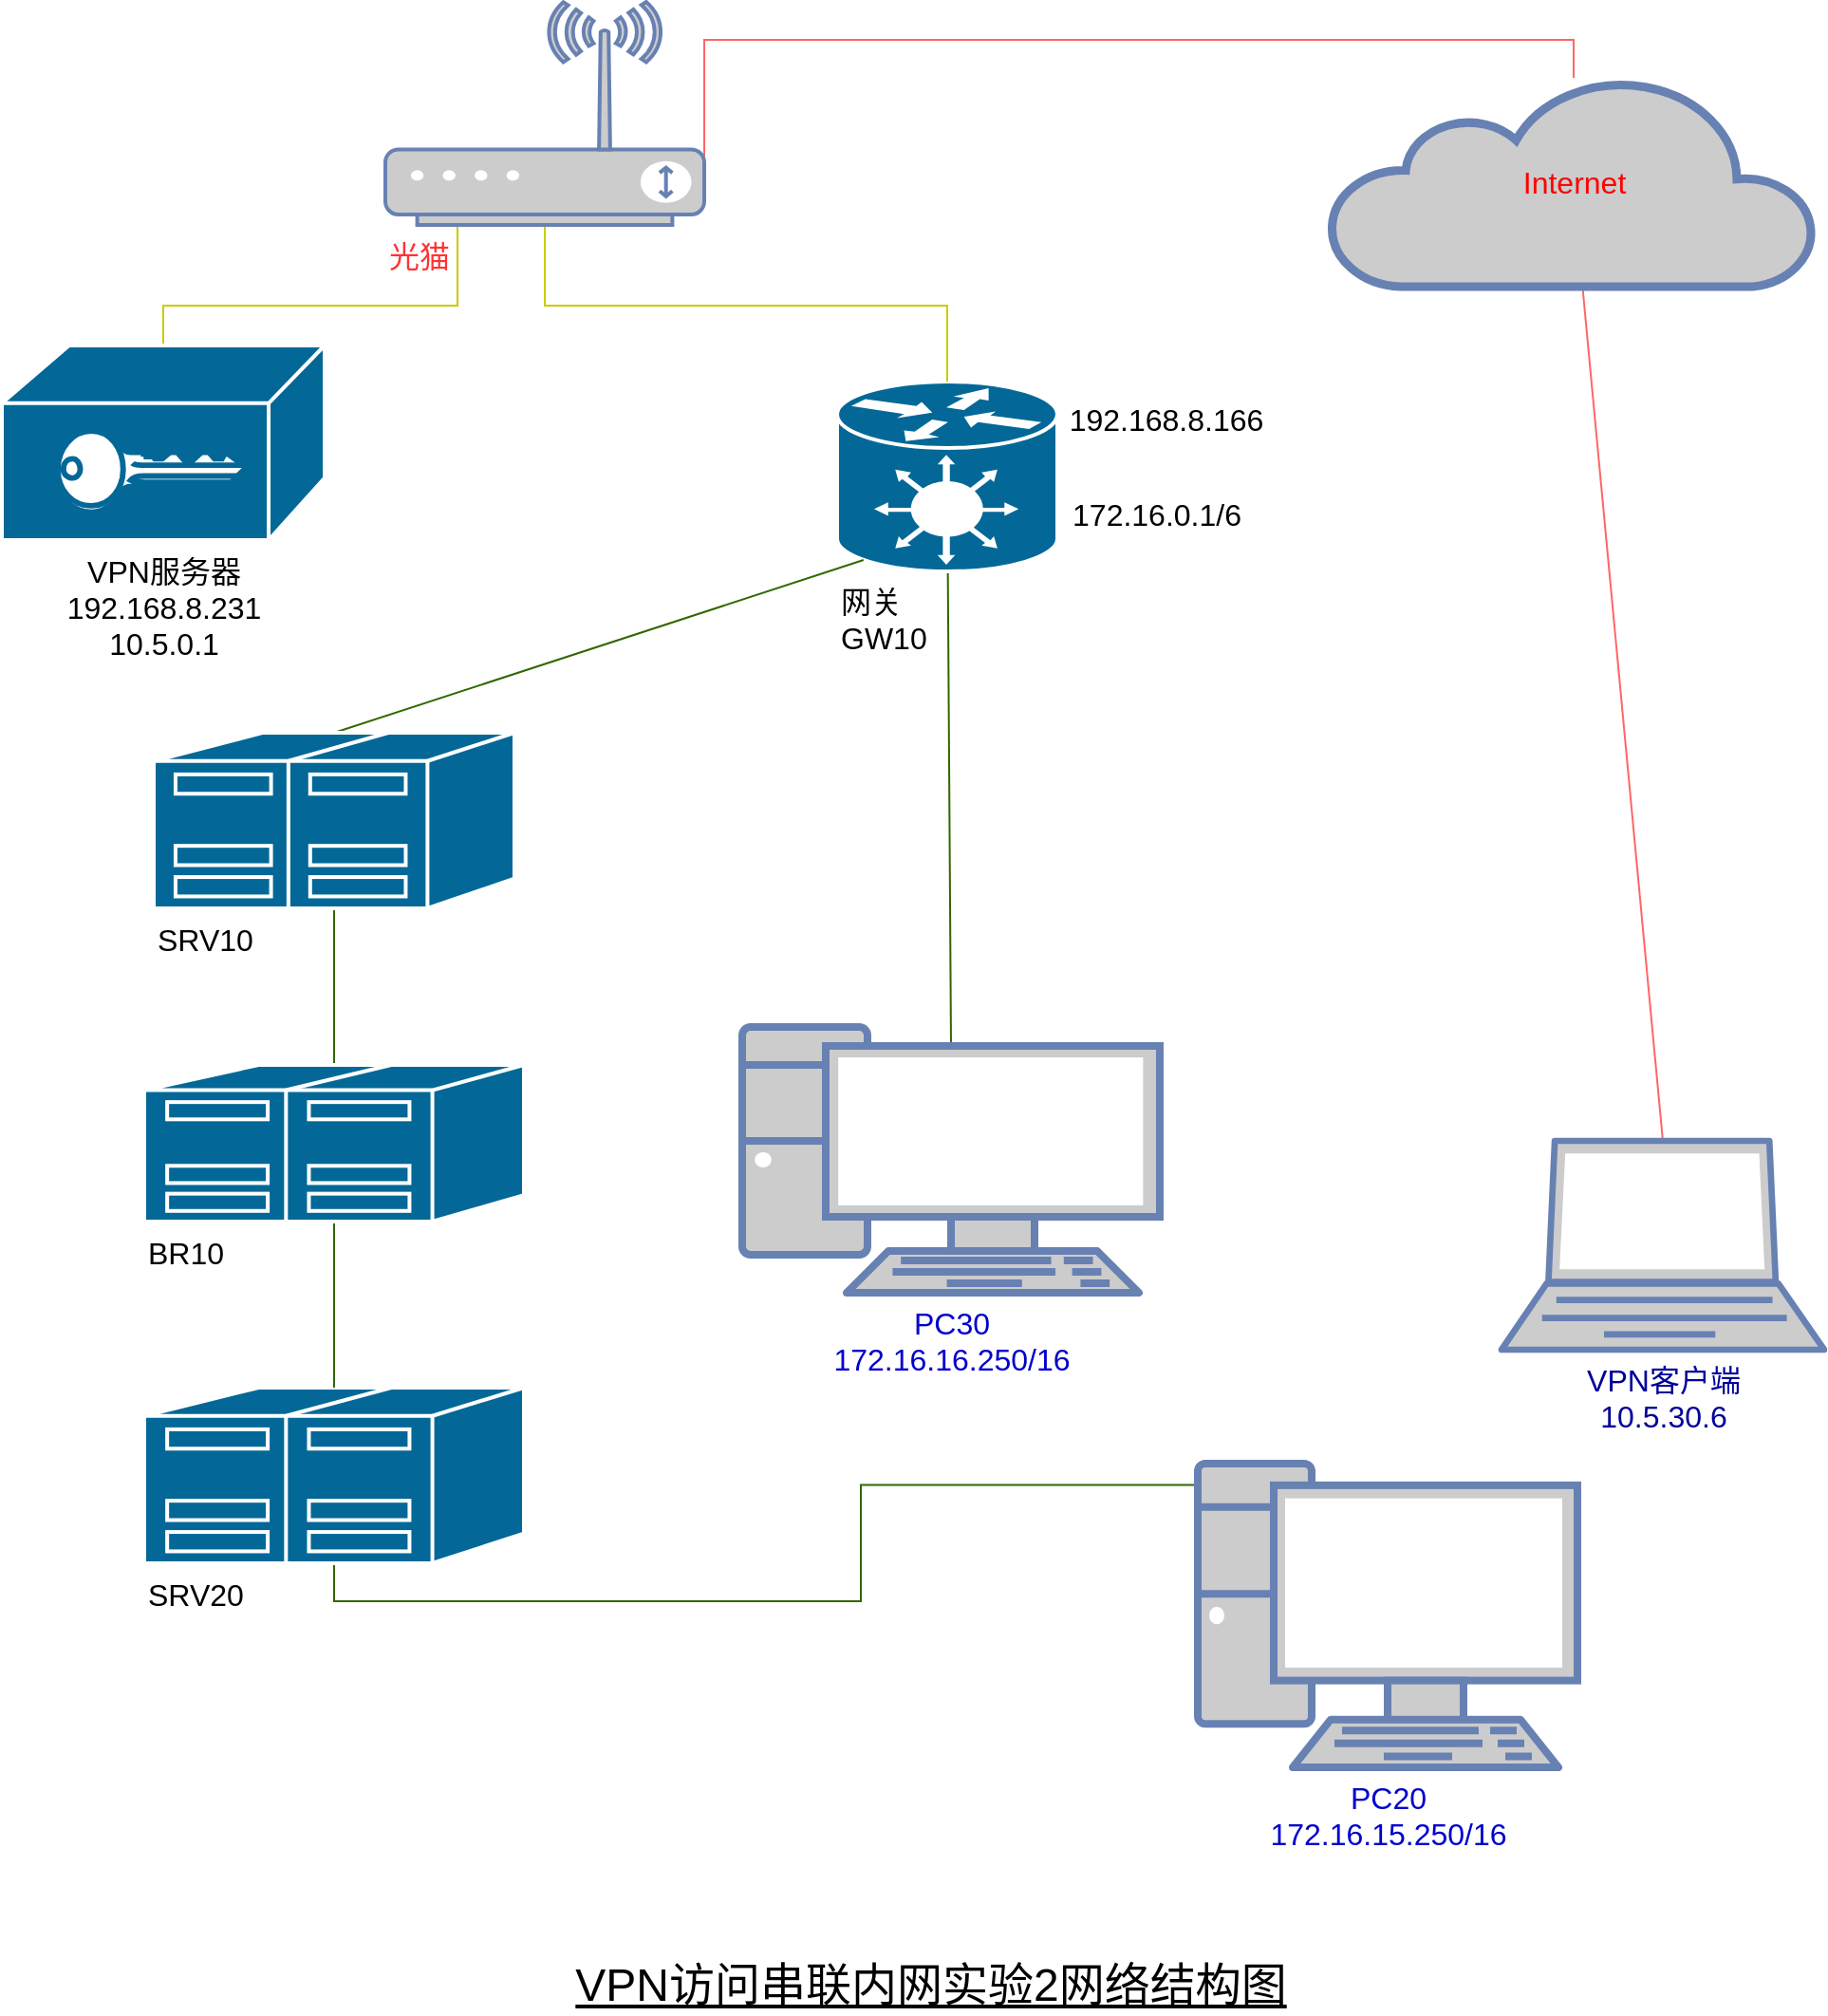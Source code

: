 <mxfile version="13.9.9" type="github">
  <diagram name="Page-1" id="55a83fd1-7818-8e21-69c5-c3457e3827bb">
    <mxGraphModel dx="1157" dy="601" grid="1" gridSize="10" guides="1" tooltips="1" connect="1" arrows="1" fold="1" page="1" pageScale="0.5" pageWidth="1169" pageHeight="827" background="#ffffff" math="0" shadow="0">
      <root>
        <mxCell id="0" />
        <mxCell id="1" parent="0" />
        <mxCell id="G7csEVz0UXpxjY1oYoXJ-40" style="edgeStyle=none;rounded=0;sketch=0;orthogonalLoop=1;jettySize=auto;html=1;exitX=0.5;exitY=0;exitDx=0;exitDy=0;exitPerimeter=0;shadow=0;startArrow=oval;startFill=1;startSize=0;endArrow=oval;endFill=1;endSize=0;fontFamily=Helvetica;fontSize=16;strokeColor=#FF6666;" parent="1" source="G7csEVz0UXpxjY1oYoXJ-6" target="G7csEVz0UXpxjY1oYoXJ-19" edge="1">
          <mxGeometry relative="1" as="geometry" />
        </mxCell>
        <mxCell id="G7csEVz0UXpxjY1oYoXJ-6" value="&lt;div style=&quot;font-size: 16px;&quot;&gt;&lt;font style=&quot;font-size: 16px;&quot; color=&quot;#000099&quot;&gt;VPN客户端&lt;/font&gt;&lt;/div&gt;&lt;div style=&quot;font-size: 16px;&quot;&gt;&lt;font style=&quot;font-size: 16px;&quot; color=&quot;#000099&quot;&gt;10.5.30.6&lt;br style=&quot;font-size: 16px;&quot;&gt;&lt;/font&gt;&lt;/div&gt;" style="fontColor=#0066CC;verticalAlign=top;verticalLabelPosition=bottom;labelPosition=center;align=center;html=1;outlineConnect=0;fillColor=#CCCCCC;strokeColor=#6881B3;gradientColor=none;gradientDirection=north;strokeWidth=2;shape=mxgraph.networks.laptop;fontSize=16;" parent="1" vertex="1">
          <mxGeometry x="880" y="730" width="170" height="110" as="geometry" />
        </mxCell>
        <mxCell id="G7csEVz0UXpxjY1oYoXJ-17" style="orthogonalLoop=1;jettySize=auto;html=1;exitX=0.5;exitY=0.07;exitDx=0;exitDy=0;exitPerimeter=0;endArrow=oval;endFill=1;shadow=0;sketch=0;rounded=0;endSize=0;startSize=0;startArrow=oval;startFill=1;strokeColor=#336600;fontSize=16;" parent="1" source="G7csEVz0UXpxjY1oYoXJ-18" target="G7csEVz0UXpxjY1oYoXJ-20" edge="1">
          <mxGeometry relative="1" as="geometry">
            <mxPoint x="530" y="397.5" as="targetPoint" />
          </mxGeometry>
        </mxCell>
        <mxCell id="G7csEVz0UXpxjY1oYoXJ-18" value="&lt;div style=&quot;font-size: 16px&quot;&gt;&lt;font style=&quot;font-size: 16px&quot; color=&quot;#0000CC&quot;&gt;PC30&lt;br style=&quot;font-size: 16px&quot;&gt;&lt;/font&gt;&lt;/div&gt;&lt;div style=&quot;font-size: 16px&quot;&gt;&lt;font style=&quot;font-size: 16px&quot; color=&quot;#0000CC&quot;&gt;172.16.16.250/16&lt;/font&gt;&lt;/div&gt;" style="fontColor=#0066CC;verticalAlign=top;verticalLabelPosition=bottom;labelPosition=center;align=center;html=1;outlineConnect=0;fillColor=#CCCCCC;strokeColor=#6881B3;gradientColor=none;gradientDirection=north;strokeWidth=2;shape=mxgraph.networks.pc;fontSize=16;" parent="1" vertex="1">
          <mxGeometry x="480" y="670" width="220" height="140" as="geometry" />
        </mxCell>
        <mxCell id="G7csEVz0UXpxjY1oYoXJ-19" value="&lt;font style=&quot;font-size: 16px&quot; color=&quot;#FF0000&quot;&gt;Internet&lt;/font&gt;" style="html=1;outlineConnect=0;fillColor=#CCCCCC;strokeColor=#6881B3;gradientColor=none;gradientDirection=north;strokeWidth=2;shape=mxgraph.networks.cloud;fontColor=#ffffff;fontSize=16;" parent="1" vertex="1">
          <mxGeometry x="790" y="170" width="255" height="110" as="geometry" />
        </mxCell>
        <mxCell id="G7csEVz0UXpxjY1oYoXJ-20" value="&lt;div style=&quot;font-size: 16px;&quot; align=&quot;left&quot;&gt;网关&lt;/div&gt;&lt;div style=&quot;font-size: 16px;&quot; align=&quot;left&quot;&gt;GW10&lt;br style=&quot;font-size: 16px;&quot;&gt;&lt;/div&gt;" style="shape=mxgraph.cisco.hubs_and_gateways.generic_gateway;html=1;pointerEvents=1;dashed=0;fillColor=#036897;strokeColor=#ffffff;strokeWidth=2;verticalLabelPosition=bottom;verticalAlign=top;align=left;outlineConnect=0;fontSize=16;" parent="1" vertex="1">
          <mxGeometry x="530" y="330" width="116" height="100" as="geometry" />
        </mxCell>
        <mxCell id="G7csEVz0UXpxjY1oYoXJ-39" style="edgeStyle=orthogonalEdgeStyle;rounded=0;sketch=0;orthogonalLoop=1;jettySize=auto;html=1;exitX=0.5;exitY=0;exitDx=0;exitDy=0;exitPerimeter=0;shadow=0;startArrow=oval;startFill=1;startSize=0;endArrow=oval;endFill=1;endSize=0;fontFamily=Helvetica;strokeColor=#CCCC00;fontSize=16;" parent="1" source="G7csEVz0UXpxjY1oYoXJ-21" target="G7csEVz0UXpxjY1oYoXJ-37" edge="1">
          <mxGeometry relative="1" as="geometry">
            <Array as="points">
              <mxPoint x="175" y="290" />
              <mxPoint x="330" y="290" />
            </Array>
          </mxGeometry>
        </mxCell>
        <mxCell id="G7csEVz0UXpxjY1oYoXJ-21" value="&lt;div style=&quot;font-size: 16px;&quot;&gt;VPN服务器&lt;/div&gt;&lt;div style=&quot;font-size: 16px;&quot;&gt;192.168.8.231&lt;/div&gt;&lt;div style=&quot;font-size: 16px;&quot;&gt;10.5.0.1&lt;br style=&quot;font-size: 16px;&quot;&gt;&lt;/div&gt;" style="shape=mxgraph.cisco.hubs_and_gateways.vpn_gateway;html=1;pointerEvents=1;dashed=0;fillColor=#036897;strokeColor=#ffffff;strokeWidth=2;verticalLabelPosition=bottom;verticalAlign=top;align=center;outlineConnect=0;fontSize=16;" parent="1" vertex="1">
          <mxGeometry x="90" y="311" width="170" height="102.5" as="geometry" />
        </mxCell>
        <mxCell id="G7csEVz0UXpxjY1oYoXJ-22" value="172.16.0.1/6" style="edgeLabel;html=1;align=center;verticalAlign=middle;resizable=0;points=[];fontSize=16;" parent="1" vertex="1" connectable="0">
          <mxGeometry x="698.005" y="400.0" as="geometry" />
        </mxCell>
        <mxCell id="G7csEVz0UXpxjY1oYoXJ-23" value="&lt;div style=&quot;font-size: 16px;&quot;&gt;192.168.8.166&lt;/div&gt;" style="text;html=1;align=center;verticalAlign=middle;resizable=0;points=[];autosize=1;fontFamily=Helvetica;fontSize=16;" parent="1" vertex="1">
          <mxGeometry x="643" y="340" width="120" height="20" as="geometry" />
        </mxCell>
        <mxCell id="G7csEVz0UXpxjY1oYoXJ-27" style="edgeStyle=none;rounded=0;sketch=0;orthogonalLoop=1;jettySize=auto;html=1;exitX=0.5;exitY=0;exitDx=0;exitDy=0;exitPerimeter=0;entryX=0.12;entryY=0.94;entryDx=0;entryDy=0;entryPerimeter=0;shadow=0;startArrow=oval;startFill=1;startSize=0;endArrow=oval;endFill=1;endSize=0;strokeColor=#336600;fontSize=16;" parent="1" source="G7csEVz0UXpxjY1oYoXJ-29" target="G7csEVz0UXpxjY1oYoXJ-20" edge="1">
          <mxGeometry relative="1" as="geometry" />
        </mxCell>
        <mxCell id="G7csEVz0UXpxjY1oYoXJ-34" style="edgeStyle=orthogonalEdgeStyle;rounded=0;sketch=0;orthogonalLoop=1;jettySize=auto;html=1;exitX=0.5;exitY=1;exitDx=0;exitDy=0;exitPerimeter=0;entryX=0.5;entryY=0.07;entryDx=0;entryDy=0;entryPerimeter=0;shadow=0;startArrow=oval;startFill=1;startSize=0;endArrow=oval;endFill=1;endSize=0;strokeColor=#336600;fontSize=16;" parent="1" source="G7csEVz0UXpxjY1oYoXJ-25" target="G7csEVz0UXpxjY1oYoXJ-33" edge="1">
          <mxGeometry relative="1" as="geometry" />
        </mxCell>
        <mxCell id="G7csEVz0UXpxjY1oYoXJ-25" value="&lt;div style=&quot;font-size: 16px;&quot; align=&quot;left&quot;&gt;SRV20&lt;/div&gt;" style="shape=mxgraph.cisco.servers.standard_host;html=1;pointerEvents=1;dashed=0;fillColor=#036897;strokeColor=#ffffff;strokeWidth=2;verticalLabelPosition=bottom;verticalAlign=top;align=left;outlineConnect=0;fontSize=16;" parent="1" vertex="1">
          <mxGeometry x="165" y="860" width="200" height="92.5" as="geometry" />
        </mxCell>
        <mxCell id="G7csEVz0UXpxjY1oYoXJ-31" style="edgeStyle=none;rounded=0;sketch=0;orthogonalLoop=1;jettySize=auto;html=1;exitX=0.5;exitY=1;exitDx=0;exitDy=0;exitPerimeter=0;entryX=0.5;entryY=0;entryDx=0;entryDy=0;entryPerimeter=0;shadow=0;startArrow=oval;startFill=1;startSize=0;endArrow=oval;endFill=1;endSize=0;strokeColor=#336600;fontSize=16;" parent="1" source="G7csEVz0UXpxjY1oYoXJ-29" target="G7csEVz0UXpxjY1oYoXJ-30" edge="1">
          <mxGeometry relative="1" as="geometry" />
        </mxCell>
        <mxCell id="G7csEVz0UXpxjY1oYoXJ-29" value="&lt;div style=&quot;font-size: 16px;&quot; align=&quot;left&quot;&gt;SRV10&lt;/div&gt;" style="shape=mxgraph.cisco.servers.standard_host;html=1;pointerEvents=1;dashed=0;fillColor=#036897;strokeColor=#ffffff;strokeWidth=2;verticalLabelPosition=bottom;verticalAlign=top;align=left;outlineConnect=0;fontSize=16;" parent="1" vertex="1">
          <mxGeometry x="170" y="515" width="190" height="92.5" as="geometry" />
        </mxCell>
        <mxCell id="G7csEVz0UXpxjY1oYoXJ-32" style="edgeStyle=none;rounded=0;sketch=0;orthogonalLoop=1;jettySize=auto;html=1;shadow=0;startArrow=oval;startFill=1;startSize=0;endArrow=oval;endFill=1;endSize=0;strokeColor=#000000;fontSize=16;" parent="1" source="G7csEVz0UXpxjY1oYoXJ-30" edge="1">
          <mxGeometry relative="1" as="geometry">
            <mxPoint x="295" y="737.5" as="targetPoint" />
          </mxGeometry>
        </mxCell>
        <mxCell id="G7csEVz0UXpxjY1oYoXJ-49" style="edgeStyle=orthogonalEdgeStyle;rounded=0;sketch=0;orthogonalLoop=1;jettySize=auto;html=1;exitX=0.5;exitY=1;exitDx=0;exitDy=0;exitPerimeter=0;entryX=0.5;entryY=0;entryDx=0;entryDy=0;entryPerimeter=0;shadow=0;startArrow=oval;startFill=1;startSize=0;endArrow=oval;endFill=1;endSize=0;fontFamily=Helvetica;fontSize=16;fontColor=#FF3333;strokeColor=#336600;" parent="1" source="G7csEVz0UXpxjY1oYoXJ-30" target="G7csEVz0UXpxjY1oYoXJ-25" edge="1">
          <mxGeometry relative="1" as="geometry" />
        </mxCell>
        <mxCell id="G7csEVz0UXpxjY1oYoXJ-30" value="&lt;div style=&quot;font-size: 16px;&quot; align=&quot;left&quot;&gt;BR10&lt;/div&gt;" style="shape=mxgraph.cisco.servers.standard_host;html=1;pointerEvents=1;dashed=0;fillColor=#036897;strokeColor=#ffffff;strokeWidth=2;verticalLabelPosition=bottom;verticalAlign=top;align=left;outlineConnect=0;fontSize=16;" parent="1" vertex="1">
          <mxGeometry x="165" y="690" width="200" height="82.5" as="geometry" />
        </mxCell>
        <mxCell id="G7csEVz0UXpxjY1oYoXJ-33" value="&lt;div style=&quot;font-size: 16px;&quot;&gt;PC20&lt;/div&gt;&lt;div style=&quot;font-size: 16px;&quot;&gt;172.16.15.250/16&lt;br style=&quot;font-size: 16px;&quot;&gt;&lt;/div&gt;" style="verticalAlign=top;verticalLabelPosition=bottom;labelPosition=center;align=center;html=1;outlineConnect=0;fillColor=#CCCCCC;strokeColor=#6881B3;gradientColor=none;gradientDirection=north;strokeWidth=2;shape=mxgraph.networks.pc;fontColor=#0000CC;fontSize=16;" parent="1" vertex="1">
          <mxGeometry x="720" y="900" width="200" height="160" as="geometry" />
        </mxCell>
        <mxCell id="G7csEVz0UXpxjY1oYoXJ-38" style="edgeStyle=orthogonalEdgeStyle;rounded=0;sketch=0;orthogonalLoop=1;jettySize=auto;html=1;entryX=0.5;entryY=0;entryDx=0;entryDy=0;entryPerimeter=0;shadow=0;startArrow=oval;startFill=1;startSize=0;endArrow=oval;endFill=1;endSize=0;fontFamily=Helvetica;strokeColor=#CCCC00;fontSize=16;" parent="1" source="G7csEVz0UXpxjY1oYoXJ-37" target="G7csEVz0UXpxjY1oYoXJ-20" edge="1">
          <mxGeometry relative="1" as="geometry">
            <Array as="points">
              <mxPoint x="376" y="290" />
              <mxPoint x="588" y="290" />
            </Array>
          </mxGeometry>
        </mxCell>
        <mxCell id="G7csEVz0UXpxjY1oYoXJ-41" style="edgeStyle=orthogonalEdgeStyle;rounded=0;sketch=0;orthogonalLoop=1;jettySize=auto;html=1;shadow=0;startArrow=oval;startFill=1;startSize=0;endArrow=oval;endFill=1;endSize=0;fontFamily=Helvetica;fontSize=16;strokeColor=#FF6666;" parent="1" target="G7csEVz0UXpxjY1oYoXJ-19" edge="1">
          <mxGeometry relative="1" as="geometry">
            <mxPoint x="460" y="231" as="sourcePoint" />
            <mxPoint x="625" y="231" as="targetPoint" />
            <Array as="points">
              <mxPoint x="460" y="150" />
              <mxPoint x="918" y="150" />
            </Array>
          </mxGeometry>
        </mxCell>
        <mxCell id="G7csEVz0UXpxjY1oYoXJ-37" value="&lt;div style=&quot;font-size: 16px;&quot; align=&quot;left&quot;&gt;&lt;font style=&quot;font-size: 16px;&quot;&gt;光猫&lt;br style=&quot;font-size: 16px;&quot;&gt;&lt;/font&gt;&lt;/div&gt;" style="verticalAlign=top;verticalLabelPosition=bottom;labelPosition=center;align=left;html=1;outlineConnect=0;fillColor=#CCCCCC;strokeColor=#6881B3;gradientColor=none;gradientDirection=north;strokeWidth=2;shape=mxgraph.networks.wireless_modem;fontColor=#FF3333;fontSize=16;" parent="1" vertex="1">
          <mxGeometry x="292" y="130" width="168" height="117.5" as="geometry" />
        </mxCell>
        <mxCell id="Wh6clQ4jutPT7yRsvnwL-1" value="VPN访问串联内网实验2网络结构图" style="text;html=1;align=center;verticalAlign=middle;resizable=0;points=[];autosize=1;fontSize=24;fontStyle=4" parent="1" vertex="1">
          <mxGeometry x="384" y="1160" width="390" height="30" as="geometry" />
        </mxCell>
      </root>
    </mxGraphModel>
  </diagram>
</mxfile>
